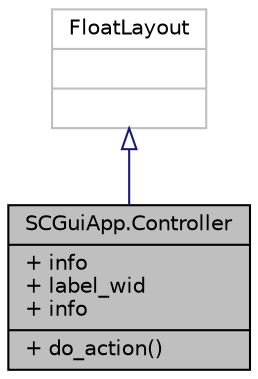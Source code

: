 digraph "SCGuiApp.Controller"
{
  edge [fontname="Helvetica",fontsize="10",labelfontname="Helvetica",labelfontsize="10"];
  node [fontname="Helvetica",fontsize="10",shape=record];
  Node1 [label="{SCGuiApp.Controller\n|+ info\l+ label_wid\l+ info\l|+ do_action()\l}",height=0.2,width=0.4,color="black", fillcolor="grey75", style="filled" fontcolor="black"];
  Node2 -> Node1 [dir="back",color="midnightblue",fontsize="10",style="solid",arrowtail="onormal",fontname="Helvetica"];
  Node2 [label="{FloatLayout\n||}",height=0.2,width=0.4,color="grey75", fillcolor="white", style="filled"];
}
